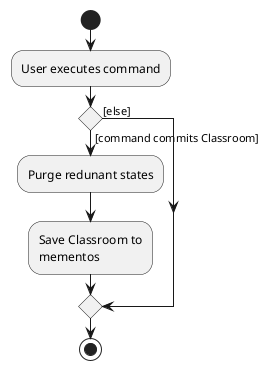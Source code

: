 @startuml
start
:User executes command;

'Since the beta syntax does not support placing the condition outside the
'diamond we place it as the true branch instead.

if () then ([command commits Classroom])
    :Purge redunant states;
    :Save Classroom to
    mementos;
else ([else])
endif
stop
@enduml
